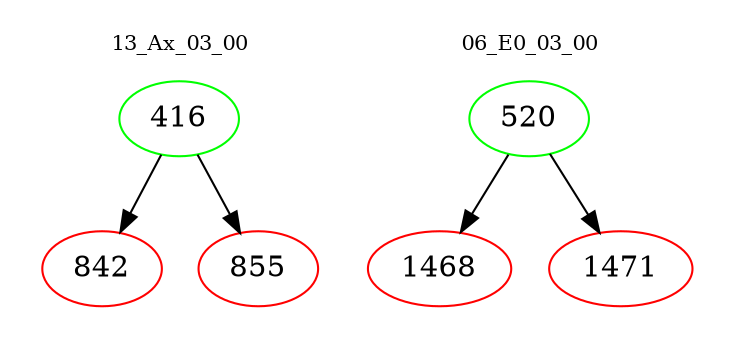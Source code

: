 digraph{
subgraph cluster_0 {
color = white
label = "13_Ax_03_00";
fontsize=10;
T0_416 [label="416", color="green"]
T0_416 -> T0_842 [color="black"]
T0_842 [label="842", color="red"]
T0_416 -> T0_855 [color="black"]
T0_855 [label="855", color="red"]
}
subgraph cluster_1 {
color = white
label = "06_E0_03_00";
fontsize=10;
T1_520 [label="520", color="green"]
T1_520 -> T1_1468 [color="black"]
T1_1468 [label="1468", color="red"]
T1_520 -> T1_1471 [color="black"]
T1_1471 [label="1471", color="red"]
}
}
